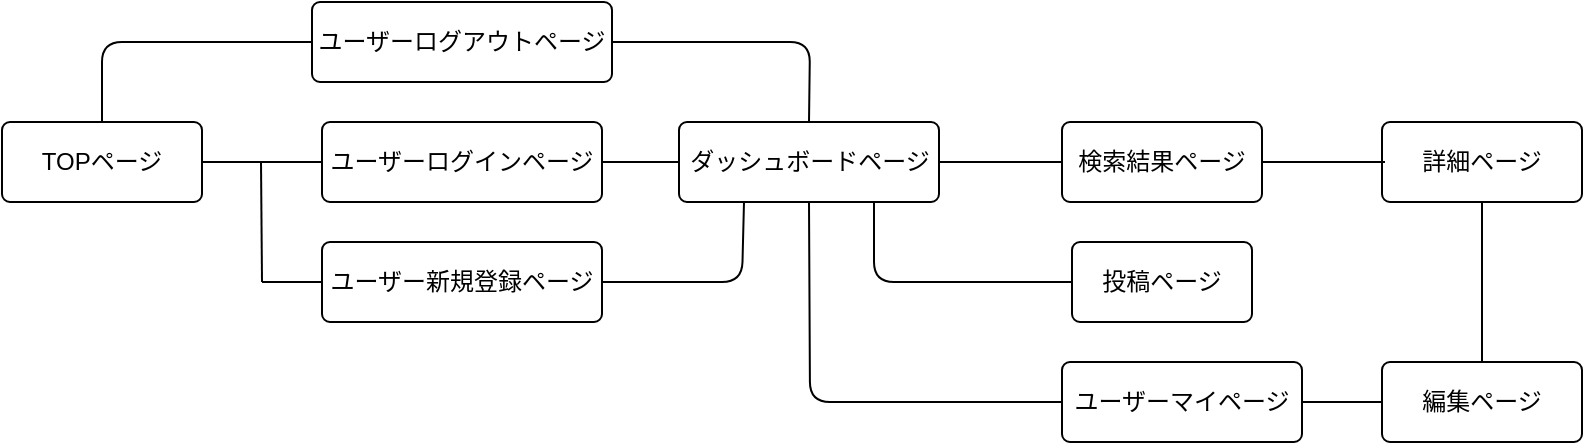 <mxfile>
    <diagram id="YYNQBg5nIAqSOdGjzB4s" name="ページ1">
        <mxGraphModel dx="684" dy="614" grid="1" gridSize="10" guides="1" tooltips="1" connect="1" arrows="1" fold="1" page="1" pageScale="1" pageWidth="827" pageHeight="1169" math="0" shadow="0">
            <root>
                <mxCell id="0"/>
                <mxCell id="1" parent="0"/>
                <mxCell id="2" value="TOPページ" style="rounded=1;arcSize=10;whiteSpace=wrap;html=1;align=center;" vertex="1" parent="1">
                    <mxGeometry x="10" y="140" width="100" height="40" as="geometry"/>
                </mxCell>
                <mxCell id="4" value="ユーザーログインページ" style="rounded=1;arcSize=10;whiteSpace=wrap;html=1;align=center;" vertex="1" parent="1">
                    <mxGeometry x="170" y="140" width="140" height="40" as="geometry"/>
                </mxCell>
                <mxCell id="7" value="" style="endArrow=none;html=1;rounded=0;entryX=0;entryY=0.5;entryDx=0;entryDy=0;entryPerimeter=0;" edge="1" parent="1" target="19">
                    <mxGeometry relative="1" as="geometry">
                        <mxPoint x="139.5" y="160" as="sourcePoint"/>
                        <mxPoint x="140" y="275" as="targetPoint"/>
                    </mxGeometry>
                </mxCell>
                <mxCell id="9" value="ユーザー新規登録ページ" style="rounded=1;arcSize=10;whiteSpace=wrap;html=1;align=center;" vertex="1" parent="1">
                    <mxGeometry x="170" y="200" width="140" height="40" as="geometry"/>
                </mxCell>
                <mxCell id="65" style="edgeStyle=none;html=1;exitX=0;exitY=0.5;exitDx=0;exitDy=0;entryX=0.5;entryY=1;entryDx=0;entryDy=0;startArrow=none;startFill=0;endArrow=none;endFill=0;" edge="1" parent="1" source="10" target="49">
                    <mxGeometry relative="1" as="geometry">
                        <Array as="points">
                            <mxPoint x="414" y="280"/>
                        </Array>
                    </mxGeometry>
                </mxCell>
                <mxCell id="66" style="edgeStyle=none;html=1;exitX=1;exitY=0.5;exitDx=0;exitDy=0;entryX=0;entryY=0.5;entryDx=0;entryDy=0;startArrow=none;startFill=0;endArrow=none;endFill=0;" edge="1" parent="1" source="10" target="28">
                    <mxGeometry relative="1" as="geometry"/>
                </mxCell>
                <mxCell id="10" value="ユーザーマイページ" style="rounded=1;arcSize=10;whiteSpace=wrap;html=1;align=center;" vertex="1" parent="1">
                    <mxGeometry x="540" y="260" width="120" height="40" as="geometry"/>
                </mxCell>
                <mxCell id="11" value="投稿ページ" style="rounded=1;arcSize=10;whiteSpace=wrap;html=1;align=center;" vertex="1" parent="1">
                    <mxGeometry x="545" y="200" width="90" height="40" as="geometry"/>
                </mxCell>
                <mxCell id="63" style="edgeStyle=none;html=1;exitX=0.5;exitY=1;exitDx=0;exitDy=0;entryX=0.5;entryY=0;entryDx=0;entryDy=0;startArrow=none;startFill=0;endArrow=none;endFill=0;" edge="1" parent="1" source="13" target="28">
                    <mxGeometry relative="1" as="geometry"/>
                </mxCell>
                <mxCell id="13" value="詳細ページ" style="rounded=1;arcSize=10;whiteSpace=wrap;html=1;align=center;" vertex="1" parent="1">
                    <mxGeometry x="700" y="140" width="100" height="40" as="geometry"/>
                </mxCell>
                <mxCell id="18" value="" style="line;strokeWidth=1;rotatable=0;dashed=0;labelPosition=right;align=left;verticalAlign=middle;spacingTop=0;spacingLeft=6;points=[];portConstraint=eastwest;" vertex="1" parent="1">
                    <mxGeometry x="110" y="155" width="60" height="10" as="geometry"/>
                </mxCell>
                <mxCell id="19" value="" style="line;strokeWidth=1;rotatable=0;dashed=0;labelPosition=right;align=left;verticalAlign=middle;spacingTop=0;spacingLeft=6;points=[];portConstraint=eastwest;" vertex="1" parent="1">
                    <mxGeometry x="140" y="215" width="30" height="10" as="geometry"/>
                </mxCell>
                <mxCell id="25" value="" style="line;strokeWidth=1;rotatable=0;dashed=0;labelPosition=right;align=left;verticalAlign=middle;spacingTop=0;spacingLeft=6;points=[];portConstraint=eastwest;" vertex="1" parent="1">
                    <mxGeometry x="478.5" y="155" width="61.5" height="10" as="geometry"/>
                </mxCell>
                <mxCell id="28" value="編集ページ" style="rounded=1;arcSize=10;whiteSpace=wrap;html=1;align=center;" vertex="1" parent="1">
                    <mxGeometry x="700" y="260" width="100" height="40" as="geometry"/>
                </mxCell>
                <mxCell id="62" style="edgeStyle=none;html=1;exitX=0.25;exitY=1;exitDx=0;exitDy=0;entryX=1;entryY=0.5;entryDx=0;entryDy=0;startArrow=none;startFill=0;endArrow=none;endFill=0;" edge="1" parent="1" source="49" target="9">
                    <mxGeometry relative="1" as="geometry">
                        <Array as="points">
                            <mxPoint x="380" y="220"/>
                        </Array>
                    </mxGeometry>
                </mxCell>
                <mxCell id="64" style="edgeStyle=none;html=1;exitX=0.75;exitY=1;exitDx=0;exitDy=0;entryX=0;entryY=0.5;entryDx=0;entryDy=0;startArrow=none;startFill=0;endArrow=none;endFill=0;" edge="1" parent="1" source="49" target="11">
                    <mxGeometry relative="1" as="geometry">
                        <Array as="points">
                            <mxPoint x="446" y="220"/>
                        </Array>
                    </mxGeometry>
                </mxCell>
                <mxCell id="49" value="ダッシュボードページ" style="rounded=1;arcSize=10;whiteSpace=wrap;html=1;align=center;" vertex="1" parent="1">
                    <mxGeometry x="348.5" y="140" width="130" height="40" as="geometry"/>
                </mxCell>
                <mxCell id="55" value="" style="edgeStyle=none;html=1;startArrow=none;startFill=0;endArrow=none;endFill=0;" edge="1" parent="1" source="50" target="49">
                    <mxGeometry relative="1" as="geometry"/>
                </mxCell>
                <mxCell id="50" value="" style="line;strokeWidth=1;rotatable=0;dashed=0;labelPosition=right;align=left;verticalAlign=middle;spacingTop=0;spacingLeft=6;points=[];portConstraint=eastwest;" vertex="1" parent="1">
                    <mxGeometry x="310" y="155" width="30" height="10" as="geometry"/>
                </mxCell>
                <mxCell id="53" value="検索結果ページ" style="rounded=1;arcSize=10;whiteSpace=wrap;html=1;align=center;" vertex="1" parent="1">
                    <mxGeometry x="540" y="140" width="100" height="40" as="geometry"/>
                </mxCell>
                <mxCell id="58" value="" style="line;strokeWidth=1;rotatable=0;dashed=0;labelPosition=right;align=left;verticalAlign=middle;spacingTop=0;spacingLeft=6;points=[];portConstraint=eastwest;" vertex="1" parent="1">
                    <mxGeometry x="640" y="155" width="61.5" height="10" as="geometry"/>
                </mxCell>
                <mxCell id="60" style="edgeStyle=none;html=1;exitX=0;exitY=0.5;exitDx=0;exitDy=0;entryX=0.5;entryY=0;entryDx=0;entryDy=0;startArrow=none;startFill=0;endArrow=none;endFill=0;" edge="1" parent="1" source="59" target="2">
                    <mxGeometry relative="1" as="geometry">
                        <Array as="points">
                            <mxPoint x="60" y="100"/>
                        </Array>
                    </mxGeometry>
                </mxCell>
                <mxCell id="61" style="edgeStyle=none;html=1;exitX=1;exitY=0.5;exitDx=0;exitDy=0;startArrow=none;startFill=0;endArrow=none;endFill=0;entryX=0.5;entryY=0;entryDx=0;entryDy=0;" edge="1" parent="1" source="59" target="49">
                    <mxGeometry relative="1" as="geometry">
                        <mxPoint x="410" y="130" as="targetPoint"/>
                        <Array as="points">
                            <mxPoint x="414" y="100"/>
                        </Array>
                    </mxGeometry>
                </mxCell>
                <mxCell id="59" value="ユーザーログアウトページ" style="rounded=1;arcSize=10;whiteSpace=wrap;html=1;align=center;" vertex="1" parent="1">
                    <mxGeometry x="165" y="80" width="150" height="40" as="geometry"/>
                </mxCell>
            </root>
        </mxGraphModel>
    </diagram>
</mxfile>